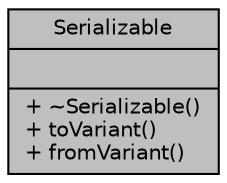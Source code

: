 digraph "Serializable"
{
 // LATEX_PDF_SIZE
  edge [fontname="Helvetica",fontsize="10",labelfontname="Helvetica",labelfontsize="10"];
  node [fontname="Helvetica",fontsize="10",shape=record];
  Node1 [label="{Serializable\n||+ ~Serializable()\l+ toVariant()\l+ fromVariant()\l}",height=0.2,width=0.4,color="black", fillcolor="grey75", style="filled", fontcolor="black",tooltip=" "];
}
